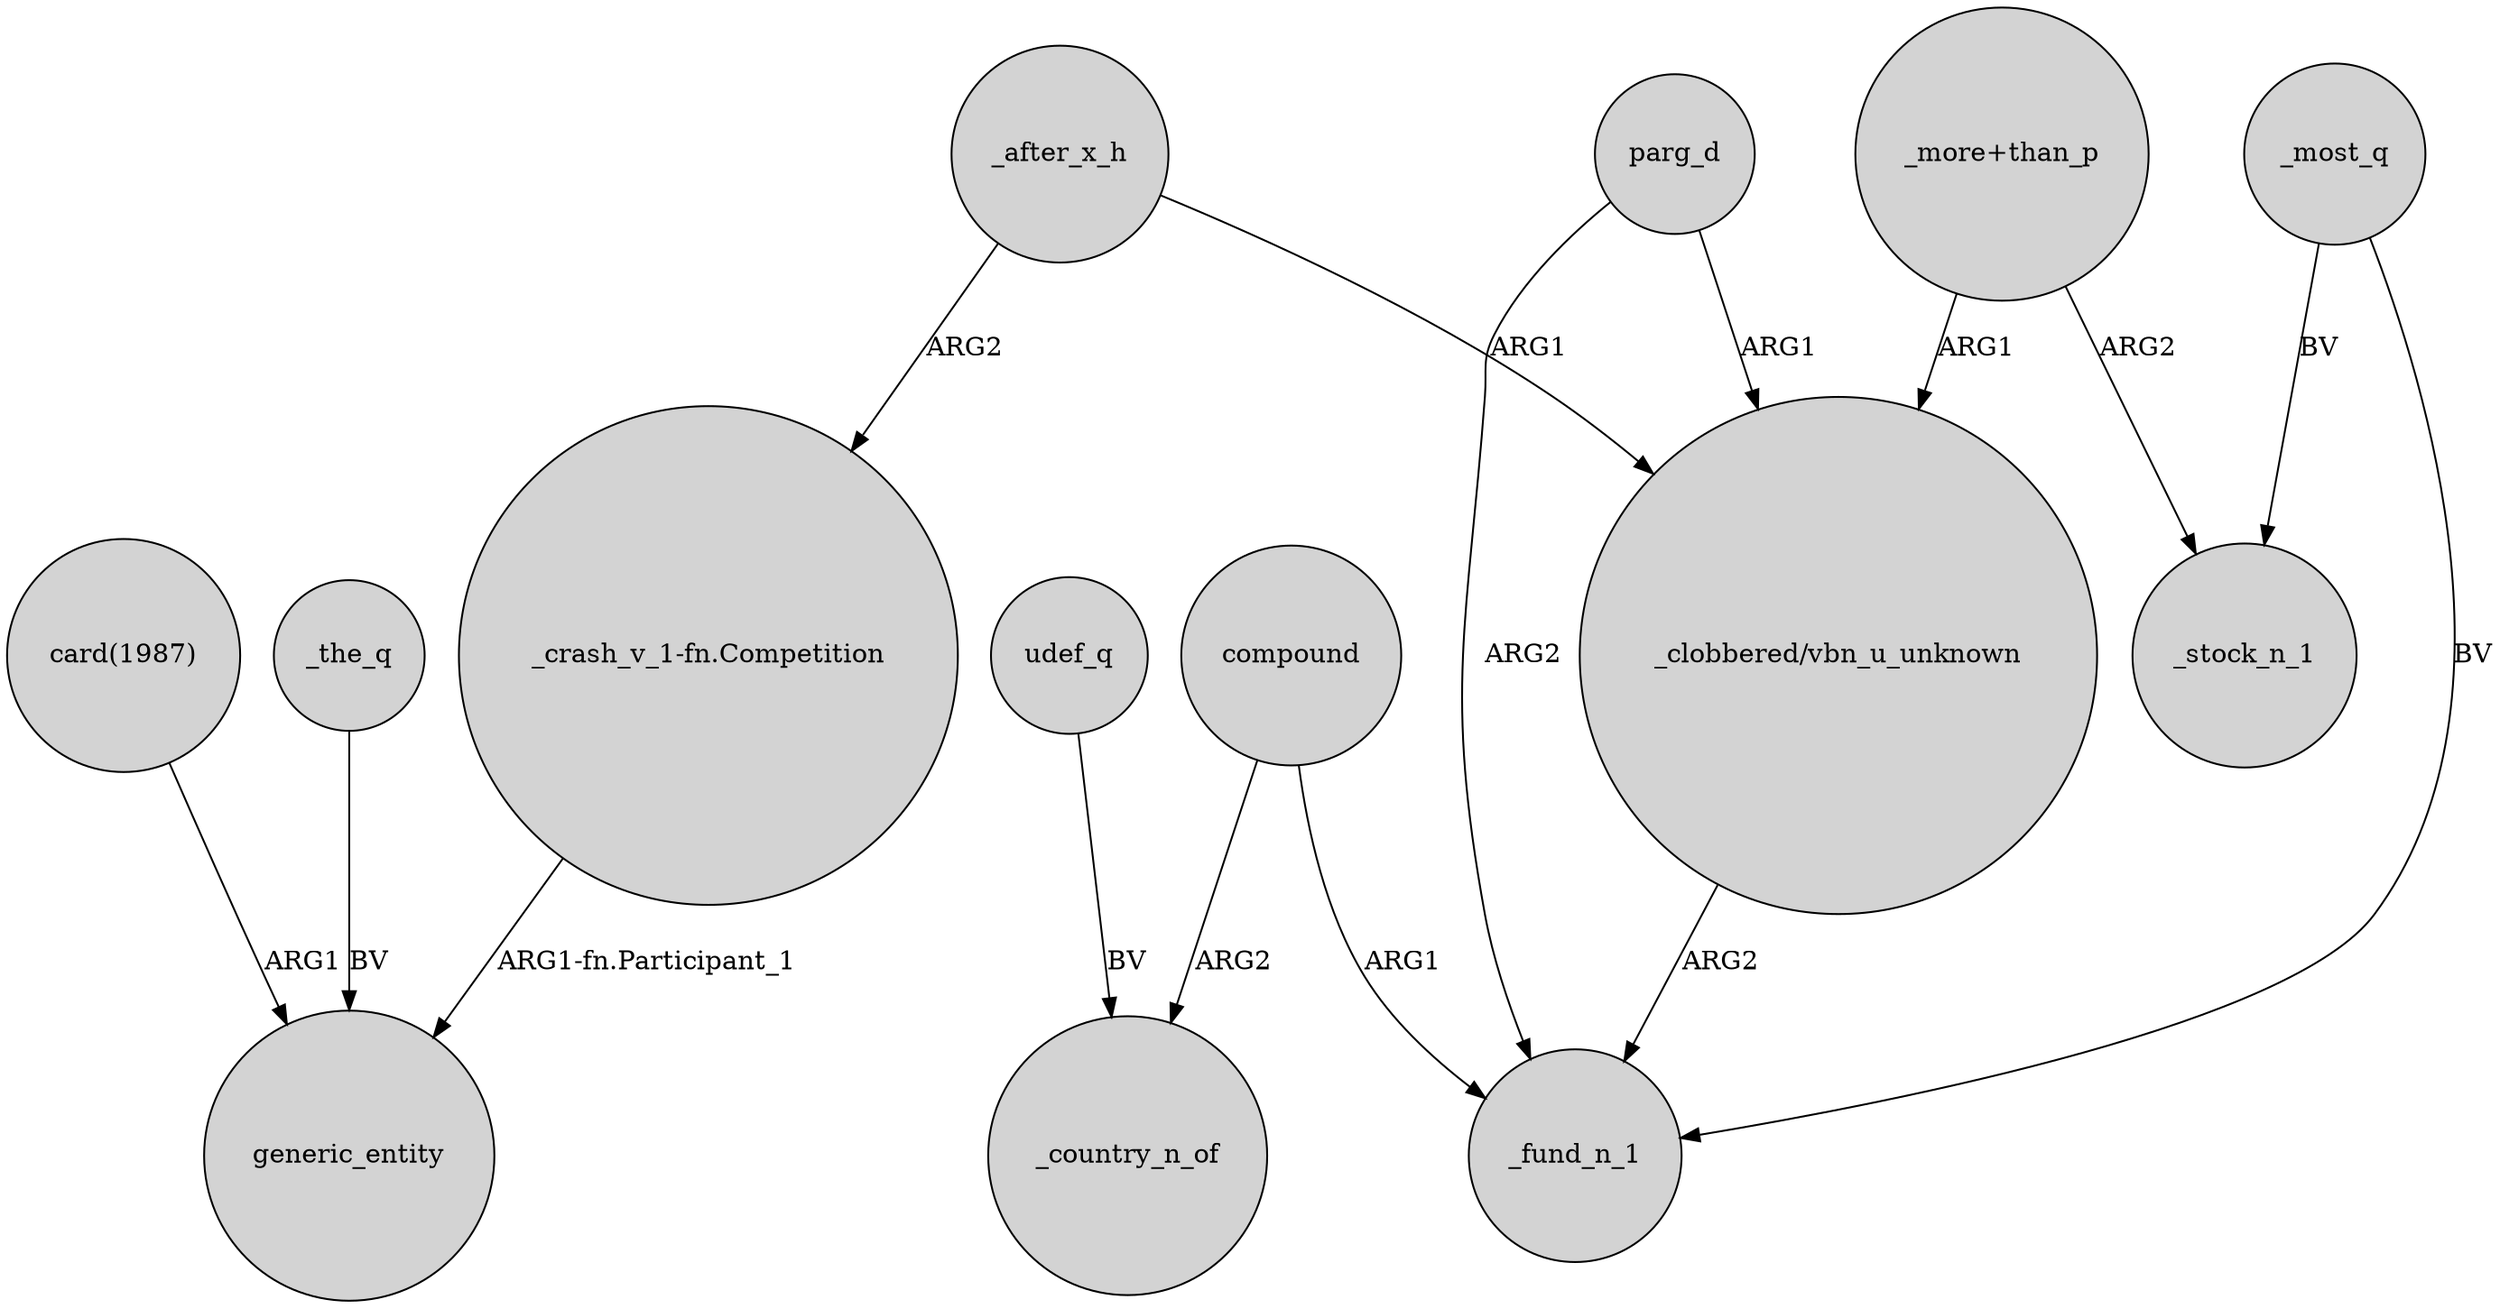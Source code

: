 digraph {
	node [shape=circle style=filled]
	"card(1987)" -> generic_entity [label=ARG1]
	udef_q -> _country_n_of [label=BV]
	"_more+than_p" -> "_clobbered/vbn_u_unknown" [label=ARG1]
	compound -> _country_n_of [label=ARG2]
	"_more+than_p" -> _stock_n_1 [label=ARG2]
	_after_x_h -> "_clobbered/vbn_u_unknown" [label=ARG1]
	_the_q -> generic_entity [label=BV]
	"_clobbered/vbn_u_unknown" -> _fund_n_1 [label=ARG2]
	compound -> _fund_n_1 [label=ARG1]
	_most_q -> _fund_n_1 [label=BV]
	parg_d -> "_clobbered/vbn_u_unknown" [label=ARG1]
	_most_q -> _stock_n_1 [label=BV]
	parg_d -> _fund_n_1 [label=ARG2]
	"_crash_v_1-fn.Competition" -> generic_entity [label="ARG1-fn.Participant_1"]
	_after_x_h -> "_crash_v_1-fn.Competition" [label=ARG2]
}
